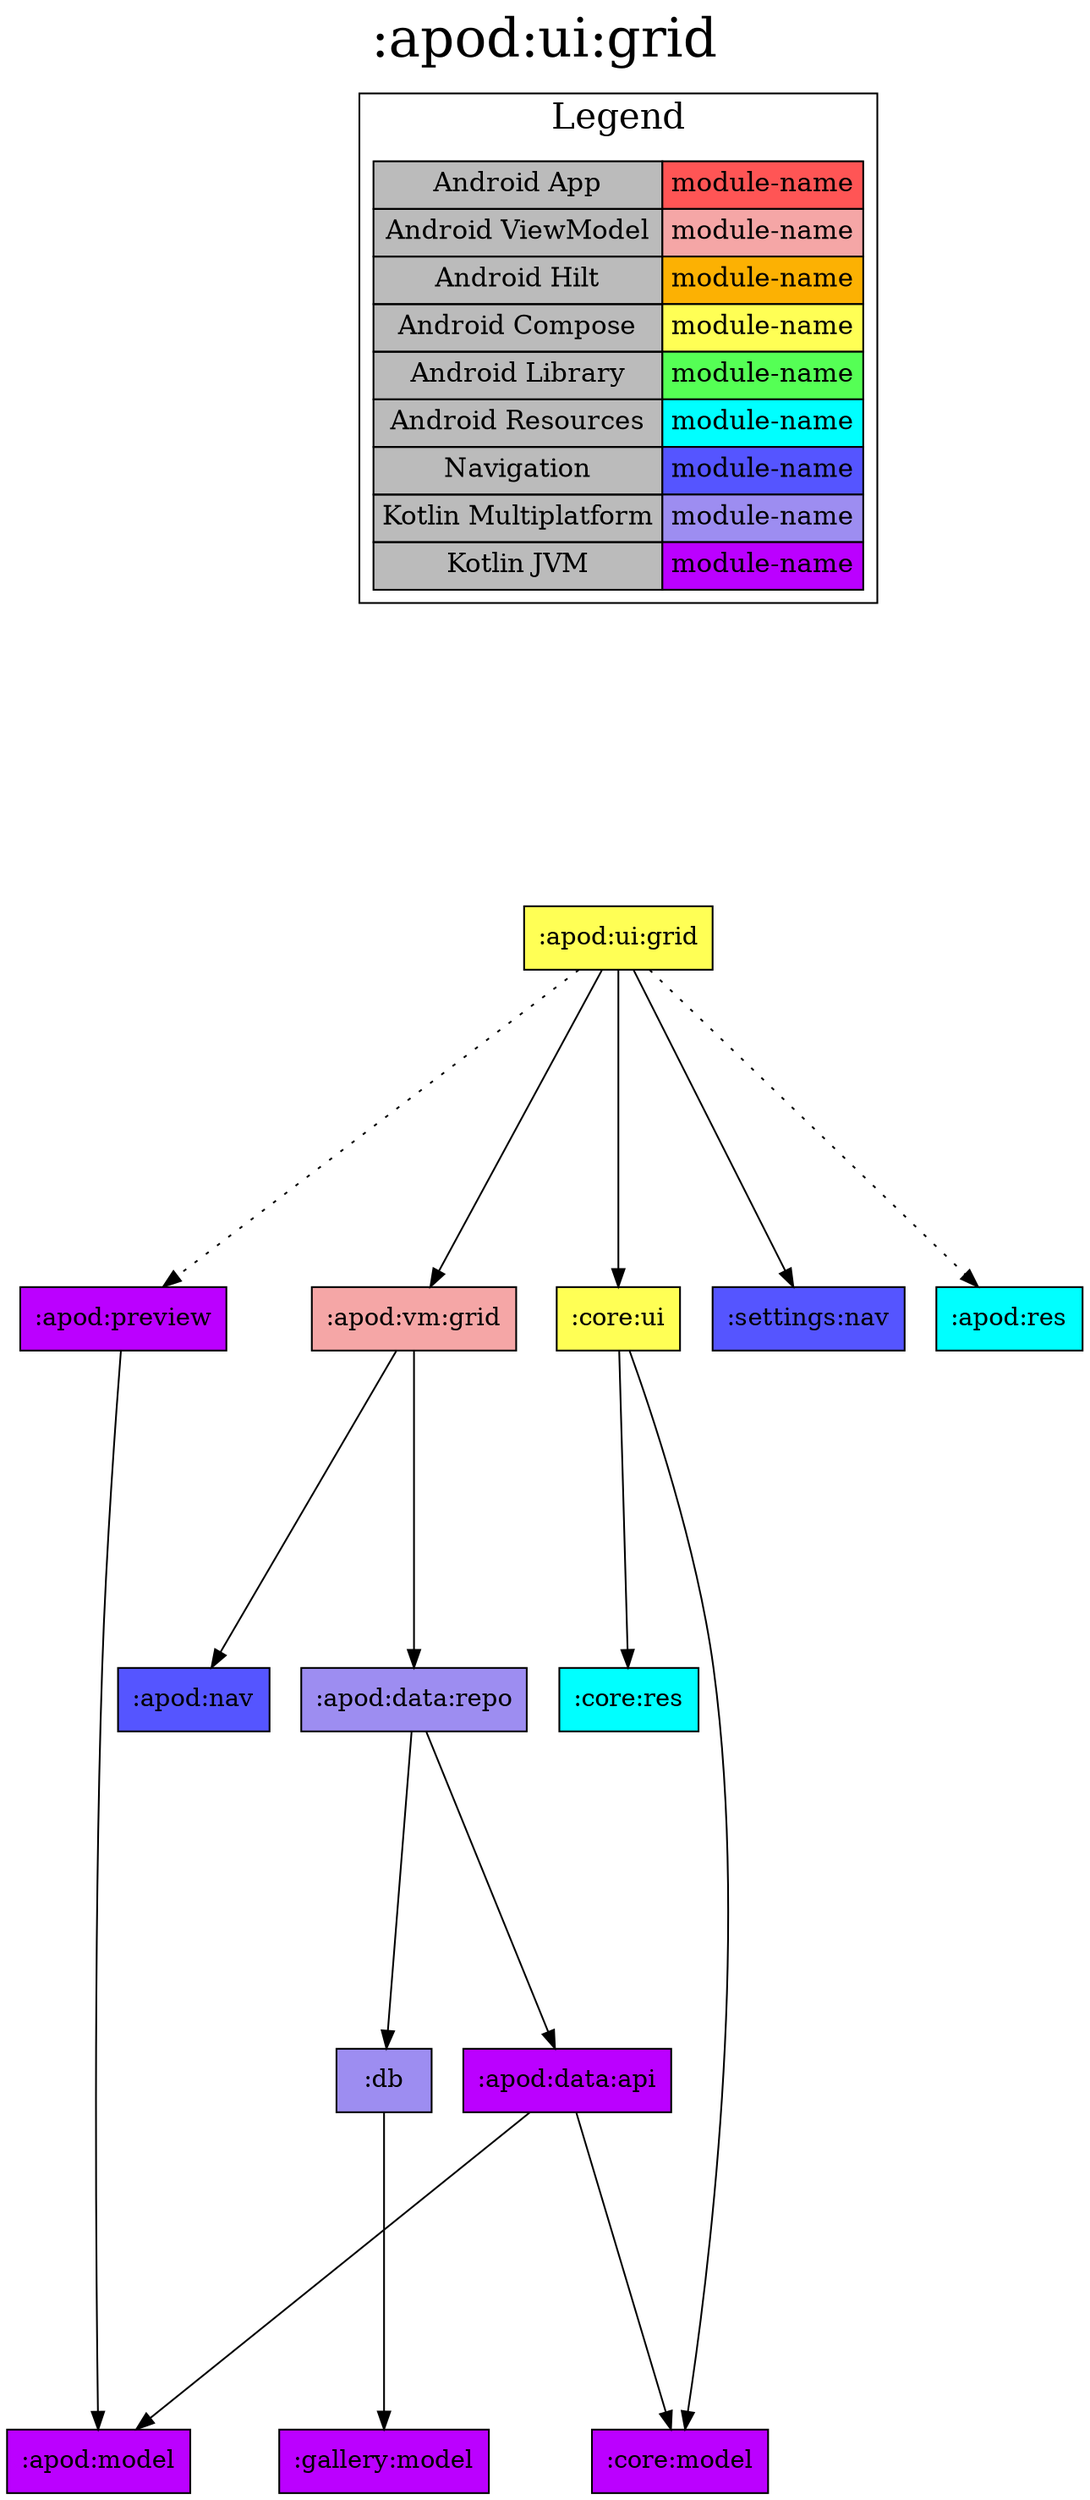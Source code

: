 digraph {
edge ["dir"="forward"]
graph ["dpi"="100","label"=":apod:ui:grid","labelloc"="t","fontsize"="30","ranksep"="2.5","rankdir"="TB"]
node ["style"="filled"]
":apod:ui:grid" ["fillcolor"="#FFFF55","shape"="box"]
":apod:vm:grid" ["fillcolor"="#F5A6A6","shape"="box"]
":apod:data:repo" ["fillcolor"="#9D8DF1","shape"="box"]
":apod:data:api" ["fillcolor"="#BB00FF","shape"="box"]
":apod:model" ["fillcolor"="#BB00FF","shape"="box"]
":core:model" ["fillcolor"="#BB00FF","shape"="box"]
":db" ["fillcolor"="#9D8DF1","shape"="box"]
":gallery:model" ["fillcolor"="#BB00FF","shape"="box"]
":apod:nav" ["fillcolor"="#5555FF","shape"="box"]
":core:ui" ["fillcolor"="#FFFF55","shape"="box"]
":core:res" ["fillcolor"="#00FFFF","shape"="box"]
":settings:nav" ["fillcolor"="#5555FF","shape"="box"]
":apod:preview" ["fillcolor"="#BB00FF","shape"="box"]
":apod:res" ["fillcolor"="#00FFFF","shape"="box"]
{
edge ["dir"="none"]
graph ["rank"="same"]
}
":apod:ui:grid" -> ":apod:vm:grid"
":apod:ui:grid" -> ":core:ui"
":apod:ui:grid" -> ":settings:nav"
":apod:ui:grid" -> ":apod:preview" ["style"="dotted"]
":apod:ui:grid" -> ":apod:res" ["style"="dotted"]
":apod:vm:grid" -> ":apod:data:repo"
":apod:vm:grid" -> ":apod:nav"
":apod:data:repo" -> ":apod:data:api"
":apod:data:repo" -> ":db"
":apod:data:api" -> ":apod:model"
":apod:data:api" -> ":core:model"
":db" -> ":gallery:model"
":core:ui" -> ":core:model"
":core:ui" -> ":core:res"
":apod:preview" -> ":apod:model"
subgraph "cluster_legend" {
edge ["dir"="none"]
graph ["label"="Legend","fontsize"="20"]
"Legend" ["style"="filled","fillcolor"="#bbbbbb","shape"="none","margin"="0","fontsize"="15","label"=<
<TABLE BORDER="0" CELLBORDER="1" CELLSPACING="0" CELLPADDING="4">
<TR><TD>Android App</TD><TD BGCOLOR="#FF5555">module-name</TD></TR>
<TR><TD>Android ViewModel</TD><TD BGCOLOR="#F5A6A6">module-name</TD></TR>
<TR><TD>Android Hilt</TD><TD BGCOLOR="#FCB103">module-name</TD></TR>
<TR><TD>Android Compose</TD><TD BGCOLOR="#FFFF55">module-name</TD></TR>
<TR><TD>Android Library</TD><TD BGCOLOR="#55FF55">module-name</TD></TR>
<TR><TD>Android Resources</TD><TD BGCOLOR="#00FFFF">module-name</TD></TR>
<TR><TD>Navigation</TD><TD BGCOLOR="#5555FF">module-name</TD></TR>
<TR><TD>Kotlin Multiplatform</TD><TD BGCOLOR="#9D8DF1">module-name</TD></TR>
<TR><TD>Kotlin JVM</TD><TD BGCOLOR="#BB00FF">module-name</TD></TR>
</TABLE>
>]
} -> ":apod:ui:grid" ["style"="invis"]
}
